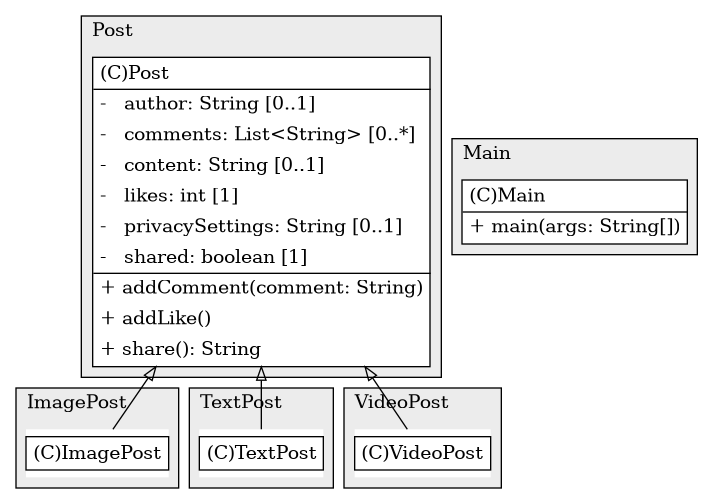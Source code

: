 @startuml

/' diagram meta data start
config=StructureConfiguration;
{
  "projectClassification": {
    "searchMode": "OpenProject", // OpenProject, AllProjects
    "includedProjects": "",
    "pathEndKeywords": "*.impl",
    "isClientPath": "",
    "isClientName": "",
    "isTestPath": "",
    "isTestName": "",
    "isMappingPath": "",
    "isMappingName": "",
    "isDataAccessPath": "",
    "isDataAccessName": "",
    "isDataStructurePath": "",
    "isDataStructureName": "",
    "isInterfaceStructuresPath": "",
    "isInterfaceStructuresName": "",
    "isEntryPointPath": "",
    "isEntryPointName": "",
    "treatFinalFieldsAsMandatory": false
  },
  "graphRestriction": {
    "classPackageExcludeFilter": "",
    "classPackageIncludeFilter": "",
    "classNameExcludeFilter": "",
    "classNameIncludeFilter": "",
    "methodNameExcludeFilter": "",
    "methodNameIncludeFilter": "",
    "removeByInheritance": "", // inheritance/annotation based filtering is done in a second step
    "removeByAnnotation": "",
    "removeByClassPackage": "", // cleanup the graph after inheritance/annotation based filtering is done
    "removeByClassName": "",
    "cutMappings": false,
    "cutEnum": true,
    "cutTests": true,
    "cutClient": true,
    "cutDataAccess": true,
    "cutInterfaceStructures": true,
    "cutDataStructures": true,
    "cutGetterAndSetter": true,
    "cutConstructors": true
  },
  "graphTraversal": {
    "forwardDepth": 3,
    "backwardDepth": 3,
    "classPackageExcludeFilter": "",
    "classPackageIncludeFilter": "",
    "classNameExcludeFilter": "",
    "classNameIncludeFilter": "",
    "methodNameExcludeFilter": "",
    "methodNameIncludeFilter": "",
    "hideMappings": false,
    "hideDataStructures": false,
    "hidePrivateMethods": true,
    "hideInterfaceCalls": true, // indirection: implementation -> interface (is hidden) -> implementation
    "onlyShowApplicationEntryPoints": false, // root node is included
    "useMethodCallsForStructureDiagram": "ForwardOnly" // ForwardOnly, BothDirections, No
  },
  "details": {
    "aggregation": "GroupByClass", // ByClass, GroupByClass, None
    "showClassGenericTypes": true,
    "showMethods": true,
    "showMethodParameterNames": true,
    "showMethodParameterTypes": true,
    "showMethodReturnType": true,
    "showPackageLevels": 2,
    "showDetailedClassStructure": true
  },
  "rootClass": "Main",
  "extensionCallbackMethod": "" // qualified.class.name#methodName - signature: public static String method(String)
}
diagram meta data end '/



digraph g {
    rankdir="TB"
    splines=polyline
    

'nodes 
subgraph cluster_1125691515 { 
   	label=ImagePost
	labeljust=l
	fillcolor="#ececec"
	style=filled
   
   ImagePost1125691515[
	label=<<TABLE BORDER="1" CELLBORDER="0" CELLPADDING="4" CELLSPACING="0">
<TR><TD ALIGN="LEFT" >(C)ImagePost</TD></TR>
</TABLE>>
	style=filled
	margin=0
	shape=plaintext
	fillcolor="#FFFFFF"
];
} 

subgraph cluster_2390489 { 
   	label=Main
	labeljust=l
	fillcolor="#ececec"
	style=filled
   
   Main2390489[
	label=<<TABLE BORDER="1" CELLBORDER="0" CELLPADDING="4" CELLSPACING="0">
<TR><TD ALIGN="LEFT" >(C)Main</TD></TR>
<HR/>
<TR><TD ALIGN="LEFT" >+ main(args: String[])</TD></TR>
</TABLE>>
	style=filled
	margin=0
	shape=plaintext
	fillcolor="#FFFFFF"
];
} 

subgraph cluster_2493632 { 
   	label=Post
	labeljust=l
	fillcolor="#ececec"
	style=filled
   
   Post2493632[
	label=<<TABLE BORDER="1" CELLBORDER="0" CELLPADDING="4" CELLSPACING="0">
<TR><TD ALIGN="LEFT" >(C)Post</TD></TR>
<HR/>
<TR><TD ALIGN="LEFT" >-   author: String [0..1]</TD></TR>
<TR><TD ALIGN="LEFT" >-   comments: List&lt;String&gt; [0..*]</TD></TR>
<TR><TD ALIGN="LEFT" >-   content: String [0..1]</TD></TR>
<TR><TD ALIGN="LEFT" >-   likes: int [1]</TD></TR>
<TR><TD ALIGN="LEFT" >-   privacySettings: String [0..1]</TD></TR>
<TR><TD ALIGN="LEFT" >-   shared: boolean [1]</TD></TR>
<HR/>
<TR><TD ALIGN="LEFT" >+ addComment(comment: String)</TD></TR>
<TR><TD ALIGN="LEFT" >+ addLike()</TD></TR>
<TR><TD ALIGN="LEFT" >+ share(): String</TD></TR>
</TABLE>>
	style=filled
	margin=0
	shape=plaintext
	fillcolor="#FFFFFF"
];
} 

subgraph cluster_939108467 { 
   	label=TextPost
	labeljust=l
	fillcolor="#ececec"
	style=filled
   
   TextPost939108467[
	label=<<TABLE BORDER="1" CELLBORDER="0" CELLPADDING="4" CELLSPACING="0">
<TR><TD ALIGN="LEFT" >(C)TextPost</TD></TR>
</TABLE>>
	style=filled
	margin=0
	shape=plaintext
	fillcolor="#FFFFFF"
];
} 

subgraph cluster_958166117 { 
   	label=VideoPost
	labeljust=l
	fillcolor="#ececec"
	style=filled
   
   VideoPost958166117[
	label=<<TABLE BORDER="1" CELLBORDER="0" CELLPADDING="4" CELLSPACING="0">
<TR><TD ALIGN="LEFT" >(C)VideoPost</TD></TR>
</TABLE>>
	style=filled
	margin=0
	shape=plaintext
	fillcolor="#FFFFFF"
];
} 

'edges    
Post2493632 -> ImagePost1125691515[arrowhead=none, arrowtail=empty, dir=both];
Post2493632 -> TextPost939108467[arrowhead=none, arrowtail=empty, dir=both];
Post2493632 -> VideoPost958166117[arrowhead=none, arrowtail=empty, dir=both];
    
}
@enduml